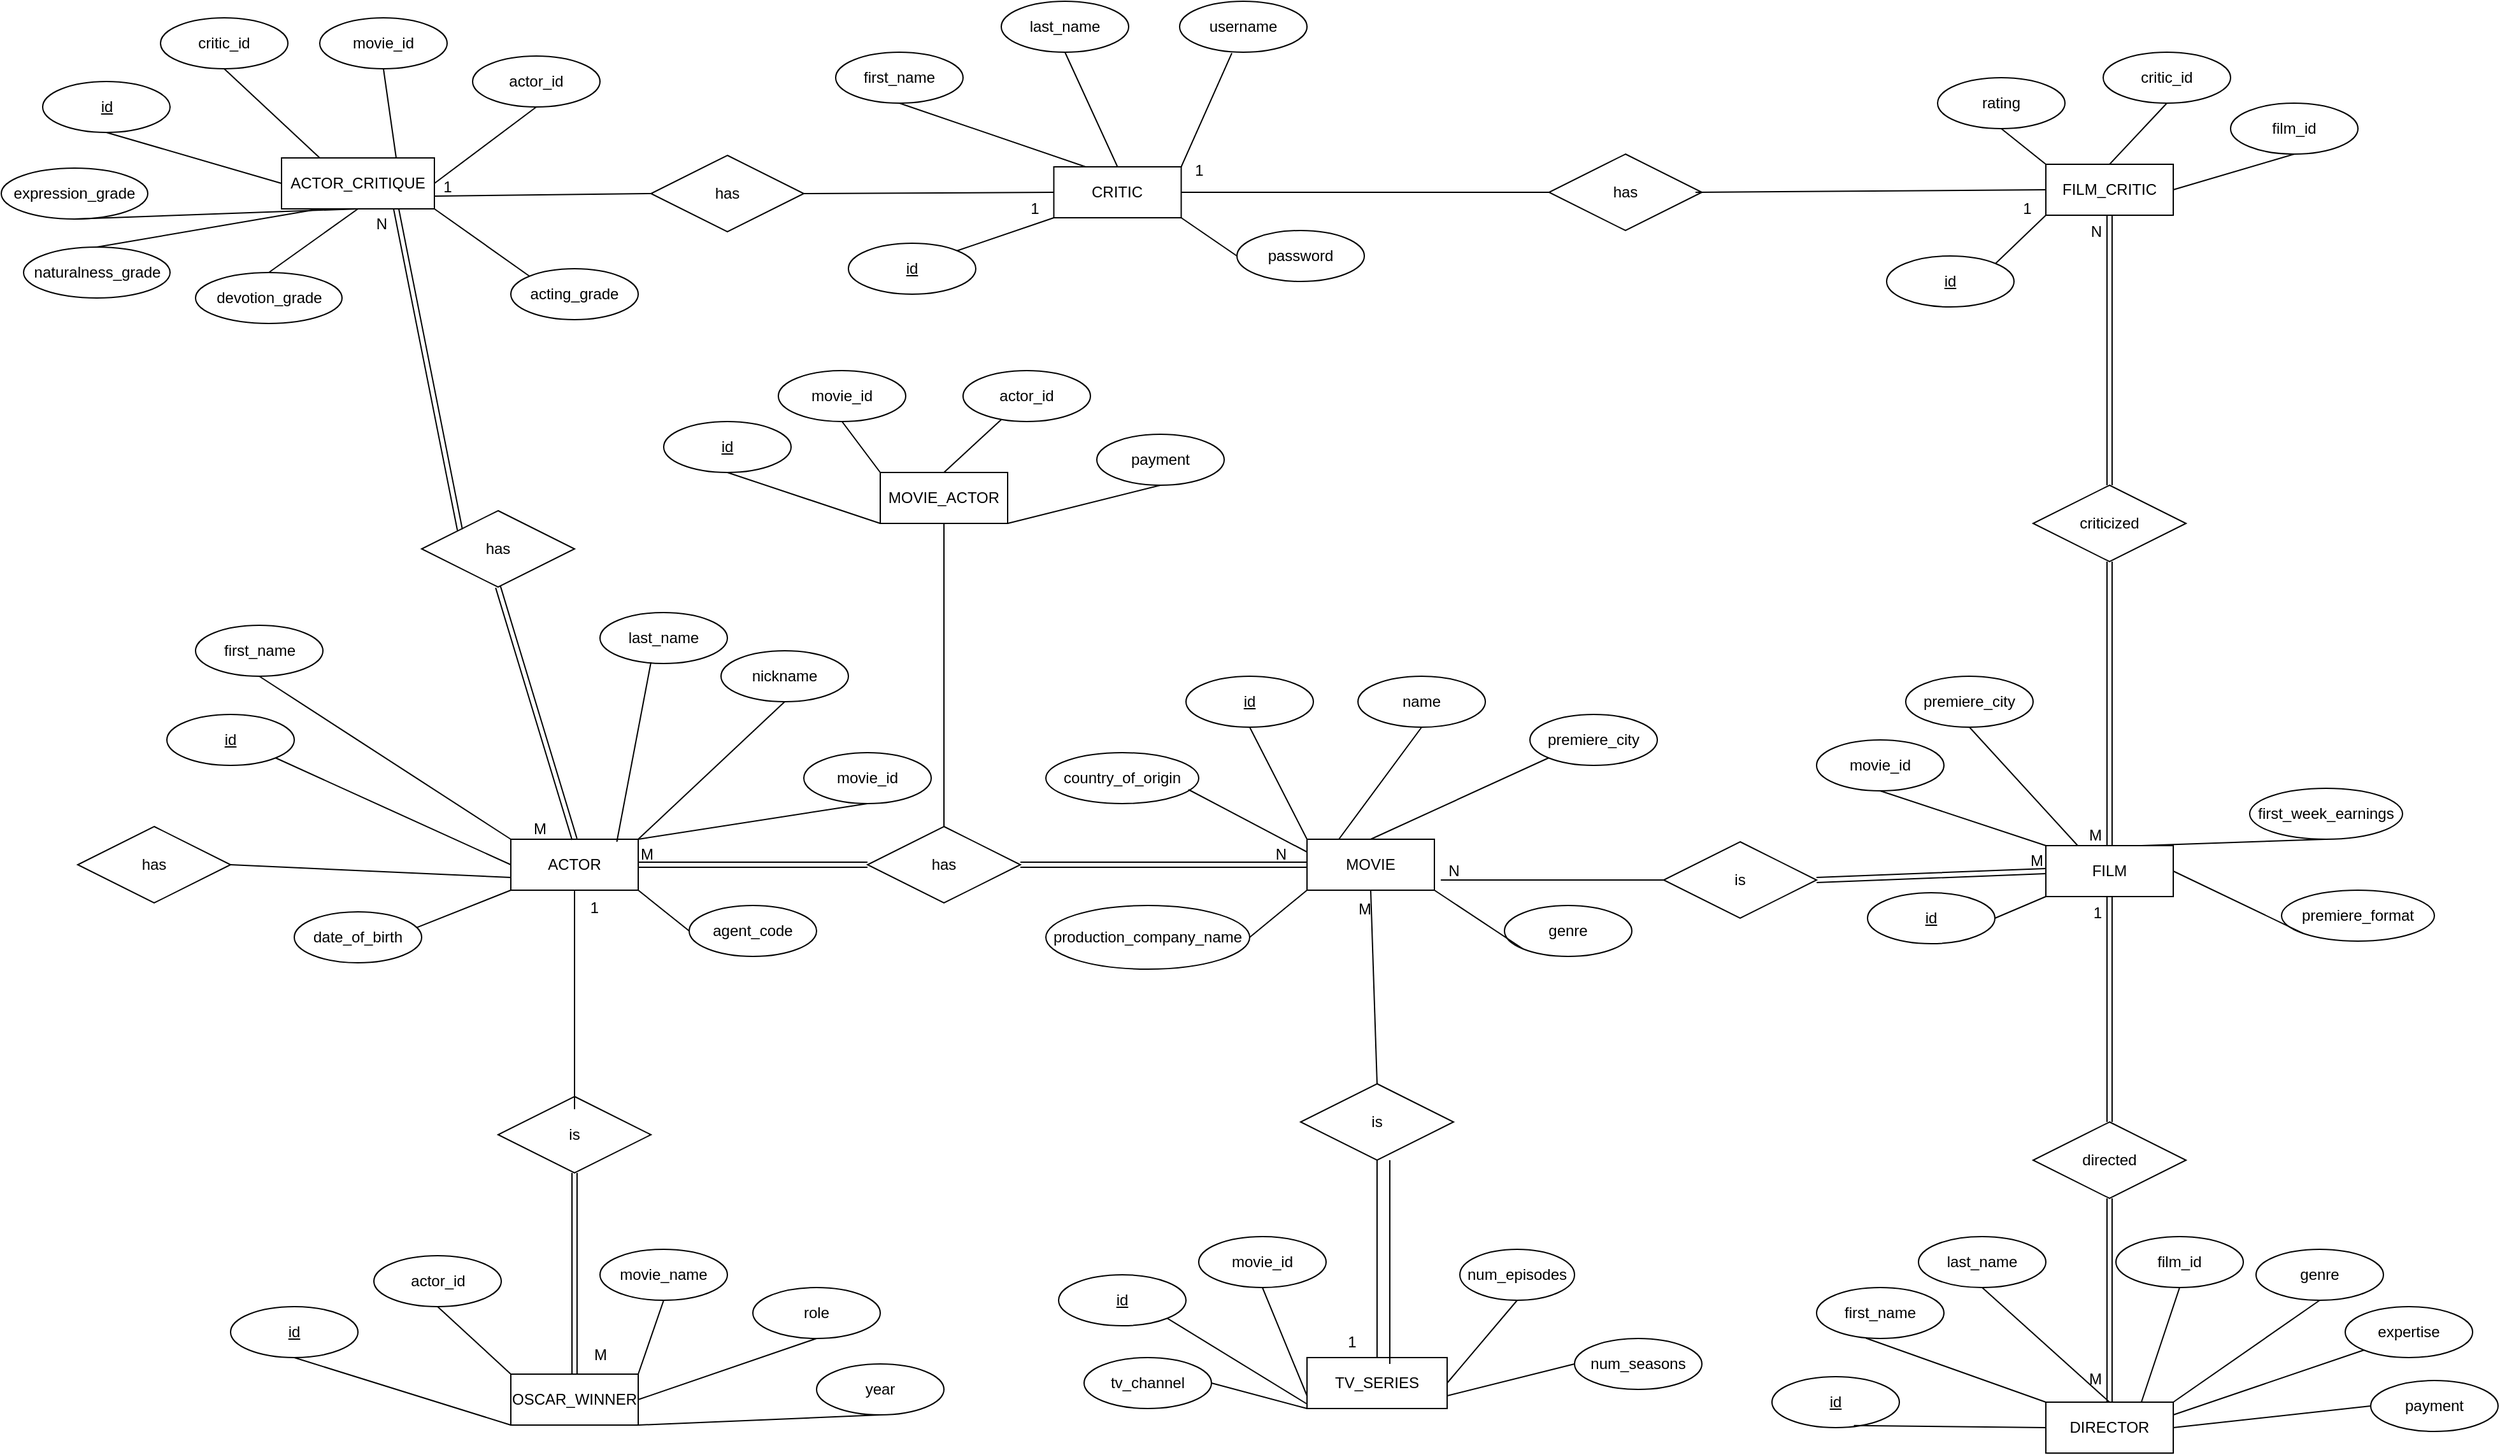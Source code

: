 <mxfile version="22.1.11" type="device">
  <diagram name="Page-1" id="CPMo-dJyylKkM75N1pmN">
    <mxGraphModel dx="4490" dy="2507" grid="1" gridSize="10" guides="1" tooltips="1" connect="1" arrows="1" fold="1" page="1" pageScale="1" pageWidth="850" pageHeight="1100" math="0" shadow="0">
      <root>
        <mxCell id="0" />
        <mxCell id="1" parent="0" />
        <mxCell id="-wmG-a33t5hdWMa0Z5-S-1" value="MOVIE" style="whiteSpace=wrap;html=1;align=center;" parent="1" vertex="1">
          <mxGeometry x="-65" y="218" width="100" height="40" as="geometry" />
        </mxCell>
        <mxCell id="-wmG-a33t5hdWMa0Z5-S-2" value="id" style="ellipse;whiteSpace=wrap;html=1;align=center;fontStyle=4;" parent="1" vertex="1">
          <mxGeometry x="-160" y="90" width="100" height="40" as="geometry" />
        </mxCell>
        <mxCell id="-wmG-a33t5hdWMa0Z5-S-3" value="name" style="ellipse;whiteSpace=wrap;html=1;align=center;" parent="1" vertex="1">
          <mxGeometry x="-25" y="90" width="100" height="40" as="geometry" />
        </mxCell>
        <mxCell id="-wmG-a33t5hdWMa0Z5-S-4" value="premiere_city" style="ellipse;whiteSpace=wrap;html=1;align=center;" parent="1" vertex="1">
          <mxGeometry x="110" y="120" width="100" height="40" as="geometry" />
        </mxCell>
        <mxCell id="-wmG-a33t5hdWMa0Z5-S-5" value="genre" style="ellipse;whiteSpace=wrap;html=1;align=center;" parent="1" vertex="1">
          <mxGeometry x="90" y="270" width="100" height="40" as="geometry" />
        </mxCell>
        <mxCell id="-wmG-a33t5hdWMa0Z5-S-6" value="country_of_origin" style="ellipse;whiteSpace=wrap;html=1;align=center;" parent="1" vertex="1">
          <mxGeometry x="-270" y="150" width="120" height="40" as="geometry" />
        </mxCell>
        <mxCell id="-wmG-a33t5hdWMa0Z5-S-7" value="production_company_name" style="ellipse;whiteSpace=wrap;html=1;align=center;" parent="1" vertex="1">
          <mxGeometry x="-270" y="270" width="160" height="50" as="geometry" />
        </mxCell>
        <mxCell id="-wmG-a33t5hdWMa0Z5-S-8" value="" style="endArrow=none;html=1;rounded=0;exitX=1;exitY=0.5;exitDx=0;exitDy=0;entryX=0;entryY=1;entryDx=0;entryDy=0;" parent="1" source="-wmG-a33t5hdWMa0Z5-S-7" target="-wmG-a33t5hdWMa0Z5-S-1" edge="1">
          <mxGeometry width="50" height="50" relative="1" as="geometry">
            <mxPoint x="-15" y="340" as="sourcePoint" />
            <mxPoint x="35" y="290" as="targetPoint" />
          </mxGeometry>
        </mxCell>
        <mxCell id="-wmG-a33t5hdWMa0Z5-S-9" value="" style="endArrow=none;html=1;rounded=0;exitX=0.933;exitY=0.725;exitDx=0;exitDy=0;entryX=0;entryY=0.25;entryDx=0;entryDy=0;exitPerimeter=0;" parent="1" source="-wmG-a33t5hdWMa0Z5-S-6" target="-wmG-a33t5hdWMa0Z5-S-1" edge="1">
          <mxGeometry width="50" height="50" relative="1" as="geometry">
            <mxPoint x="-135" y="225" as="sourcePoint" />
            <mxPoint x="-50" y="250" as="targetPoint" />
          </mxGeometry>
        </mxCell>
        <mxCell id="-wmG-a33t5hdWMa0Z5-S-10" value="" style="endArrow=none;html=1;rounded=0;exitX=0.5;exitY=1;exitDx=0;exitDy=0;entryX=0;entryY=0;entryDx=0;entryDy=0;" parent="1" source="-wmG-a33t5hdWMa0Z5-S-2" target="-wmG-a33t5hdWMa0Z5-S-1" edge="1">
          <mxGeometry width="50" height="50" relative="1" as="geometry">
            <mxPoint x="-125" y="235" as="sourcePoint" />
            <mxPoint x="-40" y="260" as="targetPoint" />
          </mxGeometry>
        </mxCell>
        <mxCell id="-wmG-a33t5hdWMa0Z5-S-11" value="" style="endArrow=none;html=1;rounded=0;exitX=0.5;exitY=1;exitDx=0;exitDy=0;entryX=0.25;entryY=0;entryDx=0;entryDy=0;" parent="1" source="-wmG-a33t5hdWMa0Z5-S-3" target="-wmG-a33t5hdWMa0Z5-S-1" edge="1">
          <mxGeometry width="50" height="50" relative="1" as="geometry">
            <mxPoint x="-115" y="245" as="sourcePoint" />
            <mxPoint x="-30" y="270" as="targetPoint" />
          </mxGeometry>
        </mxCell>
        <mxCell id="-wmG-a33t5hdWMa0Z5-S-12" value="" style="endArrow=none;html=1;rounded=0;exitX=0;exitY=1;exitDx=0;exitDy=0;entryX=0.5;entryY=0;entryDx=0;entryDy=0;" parent="1" source="-wmG-a33t5hdWMa0Z5-S-4" target="-wmG-a33t5hdWMa0Z5-S-1" edge="1">
          <mxGeometry width="50" height="50" relative="1" as="geometry">
            <mxPoint x="-105" y="255" as="sourcePoint" />
            <mxPoint x="-20" y="280" as="targetPoint" />
          </mxGeometry>
        </mxCell>
        <mxCell id="-wmG-a33t5hdWMa0Z5-S-13" value="" style="endArrow=none;html=1;rounded=0;exitX=0;exitY=1;exitDx=0;exitDy=0;entryX=1;entryY=1;entryDx=0;entryDy=0;" parent="1" source="-wmG-a33t5hdWMa0Z5-S-5" target="-wmG-a33t5hdWMa0Z5-S-1" edge="1">
          <mxGeometry width="50" height="50" relative="1" as="geometry">
            <mxPoint x="-95" y="265" as="sourcePoint" />
            <mxPoint x="-10" y="290" as="targetPoint" />
          </mxGeometry>
        </mxCell>
        <mxCell id="-wmG-a33t5hdWMa0Z5-S-14" value="ACTOR" style="whiteSpace=wrap;html=1;align=center;" parent="1" vertex="1">
          <mxGeometry x="-690" y="218" width="100" height="40" as="geometry" />
        </mxCell>
        <mxCell id="-wmG-a33t5hdWMa0Z5-S-15" value="id" style="ellipse;whiteSpace=wrap;html=1;align=center;fontStyle=4;" parent="1" vertex="1">
          <mxGeometry x="-960" y="120" width="100" height="40" as="geometry" />
        </mxCell>
        <mxCell id="-wmG-a33t5hdWMa0Z5-S-16" value="first_name" style="ellipse;whiteSpace=wrap;html=1;align=center;" parent="1" vertex="1">
          <mxGeometry x="-937.5" y="50" width="100" height="40" as="geometry" />
        </mxCell>
        <mxCell id="-wmG-a33t5hdWMa0Z5-S-17" value="last_name" style="ellipse;whiteSpace=wrap;html=1;align=center;" parent="1" vertex="1">
          <mxGeometry x="-620" y="40" width="100" height="40" as="geometry" />
        </mxCell>
        <mxCell id="-wmG-a33t5hdWMa0Z5-S-18" value="nickname" style="ellipse;whiteSpace=wrap;html=1;align=center;" parent="1" vertex="1">
          <mxGeometry x="-525" y="70" width="100" height="40" as="geometry" />
        </mxCell>
        <mxCell id="-wmG-a33t5hdWMa0Z5-S-19" value="date_of_birth" style="ellipse;whiteSpace=wrap;html=1;align=center;" parent="1" vertex="1">
          <mxGeometry x="-860" y="275" width="100" height="40" as="geometry" />
        </mxCell>
        <mxCell id="-wmG-a33t5hdWMa0Z5-S-20" value="agent_code" style="ellipse;whiteSpace=wrap;html=1;align=center;" parent="1" vertex="1">
          <mxGeometry x="-550" y="270" width="100" height="40" as="geometry" />
        </mxCell>
        <mxCell id="-wmG-a33t5hdWMa0Z5-S-21" value="" style="endArrow=none;html=1;rounded=0;exitX=0.965;exitY=0.305;exitDx=0;exitDy=0;entryX=0;entryY=1;entryDx=0;entryDy=0;exitPerimeter=0;" parent="1" source="-wmG-a33t5hdWMa0Z5-S-19" target="-wmG-a33t5hdWMa0Z5-S-14" edge="1">
          <mxGeometry width="50" height="50" relative="1" as="geometry">
            <mxPoint x="-270" y="125" as="sourcePoint" />
            <mxPoint x="-185" y="150" as="targetPoint" />
          </mxGeometry>
        </mxCell>
        <mxCell id="-wmG-a33t5hdWMa0Z5-S-22" value="" style="endArrow=none;html=1;rounded=0;exitX=1;exitY=1;exitDx=0;exitDy=0;entryX=0;entryY=0.5;entryDx=0;entryDy=0;" parent="1" source="-wmG-a33t5hdWMa0Z5-S-15" target="-wmG-a33t5hdWMa0Z5-S-14" edge="1">
          <mxGeometry width="50" height="50" relative="1" as="geometry">
            <mxPoint x="-260" y="135" as="sourcePoint" />
            <mxPoint x="-175" y="160" as="targetPoint" />
          </mxGeometry>
        </mxCell>
        <mxCell id="-wmG-a33t5hdWMa0Z5-S-23" value="" style="endArrow=none;html=1;rounded=0;exitX=0.5;exitY=1;exitDx=0;exitDy=0;entryX=0;entryY=0;entryDx=0;entryDy=0;" parent="1" source="-wmG-a33t5hdWMa0Z5-S-16" target="-wmG-a33t5hdWMa0Z5-S-14" edge="1">
          <mxGeometry width="50" height="50" relative="1" as="geometry">
            <mxPoint x="-785" y="174" as="sourcePoint" />
            <mxPoint x="-680" y="250" as="targetPoint" />
          </mxGeometry>
        </mxCell>
        <mxCell id="-wmG-a33t5hdWMa0Z5-S-24" value="" style="endArrow=none;html=1;rounded=0;exitX=0.4;exitY=0.975;exitDx=0;exitDy=0;entryX=0.832;entryY=0.05;entryDx=0;entryDy=0;exitPerimeter=0;entryPerimeter=0;" parent="1" source="-wmG-a33t5hdWMa0Z5-S-17" target="-wmG-a33t5hdWMa0Z5-S-14" edge="1">
          <mxGeometry width="50" height="50" relative="1" as="geometry">
            <mxPoint x="-775" y="184" as="sourcePoint" />
            <mxPoint x="-670" y="260" as="targetPoint" />
          </mxGeometry>
        </mxCell>
        <mxCell id="-wmG-a33t5hdWMa0Z5-S-25" value="" style="endArrow=none;html=1;rounded=0;exitX=0.5;exitY=1;exitDx=0;exitDy=0;entryX=1;entryY=0;entryDx=0;entryDy=0;" parent="1" source="-wmG-a33t5hdWMa0Z5-S-18" target="-wmG-a33t5hdWMa0Z5-S-14" edge="1">
          <mxGeometry width="50" height="50" relative="1" as="geometry">
            <mxPoint x="-620" y="139" as="sourcePoint" />
            <mxPoint x="-630" y="230" as="targetPoint" />
          </mxGeometry>
        </mxCell>
        <mxCell id="-wmG-a33t5hdWMa0Z5-S-26" value="" style="endArrow=none;html=1;rounded=0;exitX=0;exitY=0.5;exitDx=0;exitDy=0;entryX=1;entryY=1;entryDx=0;entryDy=0;" parent="1" source="-wmG-a33t5hdWMa0Z5-S-20" target="-wmG-a33t5hdWMa0Z5-S-14" edge="1">
          <mxGeometry width="50" height="50" relative="1" as="geometry">
            <mxPoint x="-510" y="180" as="sourcePoint" />
            <mxPoint x="-580" y="230" as="targetPoint" />
          </mxGeometry>
        </mxCell>
        <mxCell id="-wmG-a33t5hdWMa0Z5-S-27" value="MOVIE_ACTOR" style="whiteSpace=wrap;html=1;align=center;" parent="1" vertex="1">
          <mxGeometry x="-400" y="-70" width="100" height="40" as="geometry" />
        </mxCell>
        <mxCell id="-wmG-a33t5hdWMa0Z5-S-29" value="movie_id" style="ellipse;whiteSpace=wrap;html=1;align=center;" parent="1" vertex="1">
          <mxGeometry x="-480" y="-150" width="100" height="40" as="geometry" />
        </mxCell>
        <mxCell id="-wmG-a33t5hdWMa0Z5-S-30" value="actor_id" style="ellipse;whiteSpace=wrap;html=1;align=center;" parent="1" vertex="1">
          <mxGeometry x="-335" y="-150" width="100" height="40" as="geometry" />
        </mxCell>
        <mxCell id="-wmG-a33t5hdWMa0Z5-S-31" value="payment" style="ellipse;whiteSpace=wrap;html=1;align=center;" parent="1" vertex="1">
          <mxGeometry x="-230" y="-100" width="100" height="40" as="geometry" />
        </mxCell>
        <mxCell id="-wmG-a33t5hdWMa0Z5-S-32" value="" style="endArrow=none;html=1;rounded=0;exitX=0;exitY=0;exitDx=0;exitDy=0;entryX=0.5;entryY=1;entryDx=0;entryDy=0;" parent="1" source="-wmG-a33t5hdWMa0Z5-S-27" target="-wmG-a33t5hdWMa0Z5-S-29" edge="1">
          <mxGeometry width="50" height="50" relative="1" as="geometry">
            <mxPoint x="-445" y="-266" as="sourcePoint" />
            <mxPoint x="-350" y="-250" as="targetPoint" />
          </mxGeometry>
        </mxCell>
        <mxCell id="-wmG-a33t5hdWMa0Z5-S-33" value="" style="endArrow=none;html=1;rounded=0;exitX=0.5;exitY=0;exitDx=0;exitDy=0;" parent="1" source="-wmG-a33t5hdWMa0Z5-S-27" target="-wmG-a33t5hdWMa0Z5-S-30" edge="1">
          <mxGeometry width="50" height="50" relative="1" as="geometry">
            <mxPoint x="-380" y="-60" as="sourcePoint" />
            <mxPoint x="-430" y="-100" as="targetPoint" />
          </mxGeometry>
        </mxCell>
        <mxCell id="-wmG-a33t5hdWMa0Z5-S-34" value="" style="endArrow=none;html=1;rounded=0;exitX=1;exitY=1;exitDx=0;exitDy=0;entryX=0.5;entryY=1;entryDx=0;entryDy=0;" parent="1" source="-wmG-a33t5hdWMa0Z5-S-27" target="-wmG-a33t5hdWMa0Z5-S-31" edge="1">
          <mxGeometry width="50" height="50" relative="1" as="geometry">
            <mxPoint x="-330" y="-60" as="sourcePoint" />
            <mxPoint x="-330" y="-110" as="targetPoint" />
          </mxGeometry>
        </mxCell>
        <mxCell id="-wmG-a33t5hdWMa0Z5-S-35" value="FILM" style="whiteSpace=wrap;html=1;align=center;" parent="1" vertex="1">
          <mxGeometry x="515" y="223" width="100" height="40" as="geometry" />
        </mxCell>
        <mxCell id="-wmG-a33t5hdWMa0Z5-S-36" value="movie_id" style="ellipse;whiteSpace=wrap;html=1;align=center;" parent="1" vertex="1">
          <mxGeometry x="335" y="140" width="100" height="40" as="geometry" />
        </mxCell>
        <mxCell id="-wmG-a33t5hdWMa0Z5-S-37" value="premiere_city" style="ellipse;whiteSpace=wrap;html=1;align=center;" parent="1" vertex="1">
          <mxGeometry x="405" y="90" width="100" height="40" as="geometry" />
        </mxCell>
        <mxCell id="-wmG-a33t5hdWMa0Z5-S-38" value="first_week_earnings" style="ellipse;whiteSpace=wrap;html=1;align=center;" parent="1" vertex="1">
          <mxGeometry x="675" y="178" width="120" height="40" as="geometry" />
        </mxCell>
        <mxCell id="-wmG-a33t5hdWMa0Z5-S-39" value="premiere_format" style="ellipse;whiteSpace=wrap;html=1;align=center;" parent="1" vertex="1">
          <mxGeometry x="700" y="258" width="120" height="40" as="geometry" />
        </mxCell>
        <mxCell id="-wmG-a33t5hdWMa0Z5-S-40" value="" style="endArrow=none;html=1;rounded=0;exitX=0.5;exitY=1;exitDx=0;exitDy=0;entryX=0;entryY=0;entryDx=0;entryDy=0;" parent="1" source="-wmG-a33t5hdWMa0Z5-S-36" target="-wmG-a33t5hdWMa0Z5-S-35" edge="1">
          <mxGeometry width="50" height="50" relative="1" as="geometry">
            <mxPoint x="705" y="80" as="sourcePoint" />
            <mxPoint x="765" y="30" as="targetPoint" />
          </mxGeometry>
        </mxCell>
        <mxCell id="-wmG-a33t5hdWMa0Z5-S-41" value="" style="endArrow=none;html=1;rounded=0;entryX=0.25;entryY=0;entryDx=0;entryDy=0;exitX=0.5;exitY=1;exitDx=0;exitDy=0;" parent="1" source="-wmG-a33t5hdWMa0Z5-S-37" target="-wmG-a33t5hdWMa0Z5-S-35" edge="1">
          <mxGeometry width="50" height="50" relative="1" as="geometry">
            <mxPoint x="535" y="170" as="sourcePoint" />
            <mxPoint x="525" y="240" as="targetPoint" />
          </mxGeometry>
        </mxCell>
        <mxCell id="-wmG-a33t5hdWMa0Z5-S-42" value="" style="endArrow=none;html=1;rounded=0;entryX=0.75;entryY=0;entryDx=0;entryDy=0;exitX=0.5;exitY=1;exitDx=0;exitDy=0;" parent="1" source="-wmG-a33t5hdWMa0Z5-S-38" target="-wmG-a33t5hdWMa0Z5-S-35" edge="1">
          <mxGeometry width="50" height="50" relative="1" as="geometry">
            <mxPoint x="540" y="180" as="sourcePoint" />
            <mxPoint x="550" y="240" as="targetPoint" />
          </mxGeometry>
        </mxCell>
        <mxCell id="-wmG-a33t5hdWMa0Z5-S-43" value="" style="endArrow=none;html=1;rounded=0;entryX=1;entryY=0.5;entryDx=0;entryDy=0;exitX=0;exitY=1;exitDx=0;exitDy=0;" parent="1" source="-wmG-a33t5hdWMa0Z5-S-39" target="-wmG-a33t5hdWMa0Z5-S-35" edge="1">
          <mxGeometry width="50" height="50" relative="1" as="geometry">
            <mxPoint x="655" y="190" as="sourcePoint" />
            <mxPoint x="600" y="240" as="targetPoint" />
          </mxGeometry>
        </mxCell>
        <mxCell id="-wmG-a33t5hdWMa0Z5-S-44" value="TV_SERIES" style="whiteSpace=wrap;html=1;align=center;" parent="1" vertex="1">
          <mxGeometry x="-65" y="625" width="110" height="40" as="geometry" />
        </mxCell>
        <mxCell id="-wmG-a33t5hdWMa0Z5-S-46" value="movie_id" style="ellipse;whiteSpace=wrap;html=1;align=center;" parent="1" vertex="1">
          <mxGeometry x="-150" y="530" width="100" height="40" as="geometry" />
        </mxCell>
        <mxCell id="-wmG-a33t5hdWMa0Z5-S-47" value="tv_channel" style="ellipse;whiteSpace=wrap;html=1;align=center;" parent="1" vertex="1">
          <mxGeometry x="-240" y="625" width="100" height="40" as="geometry" />
        </mxCell>
        <mxCell id="-wmG-a33t5hdWMa0Z5-S-48" value="num_episodes" style="ellipse;whiteSpace=wrap;html=1;align=center;" parent="1" vertex="1">
          <mxGeometry x="55" y="540" width="90" height="40" as="geometry" />
        </mxCell>
        <mxCell id="-wmG-a33t5hdWMa0Z5-S-49" value="num_seasons" style="ellipse;whiteSpace=wrap;html=1;align=center;" parent="1" vertex="1">
          <mxGeometry x="145" y="610" width="100" height="40" as="geometry" />
        </mxCell>
        <mxCell id="-wmG-a33t5hdWMa0Z5-S-50" value="" style="endArrow=none;html=1;rounded=0;entryX=0.5;entryY=1;entryDx=0;entryDy=0;exitX=0;exitY=0.75;exitDx=0;exitDy=0;" parent="1" source="-wmG-a33t5hdWMa0Z5-S-44" target="-wmG-a33t5hdWMa0Z5-S-46" edge="1">
          <mxGeometry width="50" height="50" relative="1" as="geometry">
            <mxPoint x="80" y="455" as="sourcePoint" />
            <mxPoint x="-30" y="485" as="targetPoint" />
          </mxGeometry>
        </mxCell>
        <mxCell id="-wmG-a33t5hdWMa0Z5-S-51" value="" style="endArrow=none;html=1;rounded=0;entryX=1;entryY=0.5;entryDx=0;entryDy=0;exitX=0;exitY=1;exitDx=0;exitDy=0;" parent="1" source="-wmG-a33t5hdWMa0Z5-S-44" target="-wmG-a33t5hdWMa0Z5-S-47" edge="1">
          <mxGeometry width="50" height="50" relative="1" as="geometry">
            <mxPoint x="-70" y="665" as="sourcePoint" />
            <mxPoint x="-165" y="615" as="targetPoint" />
          </mxGeometry>
        </mxCell>
        <mxCell id="-wmG-a33t5hdWMa0Z5-S-52" value="" style="endArrow=none;html=1;rounded=0;entryX=0.5;entryY=1;entryDx=0;entryDy=0;exitX=1;exitY=0.5;exitDx=0;exitDy=0;" parent="1" source="-wmG-a33t5hdWMa0Z5-S-44" target="-wmG-a33t5hdWMa0Z5-S-48" edge="1">
          <mxGeometry width="50" height="50" relative="1" as="geometry">
            <mxPoint x="-45" y="635" as="sourcePoint" />
            <mxPoint x="-95" y="575" as="targetPoint" />
          </mxGeometry>
        </mxCell>
        <mxCell id="-wmG-a33t5hdWMa0Z5-S-53" value="" style="endArrow=none;html=1;rounded=0;entryX=0;entryY=0.5;entryDx=0;entryDy=0;exitX=1;exitY=0.75;exitDx=0;exitDy=0;" parent="1" source="-wmG-a33t5hdWMa0Z5-S-44" target="-wmG-a33t5hdWMa0Z5-S-49" edge="1">
          <mxGeometry width="50" height="50" relative="1" as="geometry">
            <mxPoint x="5" y="635" as="sourcePoint" />
            <mxPoint x="5" y="575" as="targetPoint" />
          </mxGeometry>
        </mxCell>
        <mxCell id="-wmG-a33t5hdWMa0Z5-S-55" value="OSCAR_WINNER" style="whiteSpace=wrap;html=1;align=center;" parent="1" vertex="1">
          <mxGeometry x="-690" y="638" width="100" height="40" as="geometry" />
        </mxCell>
        <mxCell id="-wmG-a33t5hdWMa0Z5-S-56" value="movie_name" style="ellipse;whiteSpace=wrap;html=1;align=center;" parent="1" vertex="1">
          <mxGeometry x="-620" y="540" width="100" height="40" as="geometry" />
        </mxCell>
        <mxCell id="-wmG-a33t5hdWMa0Z5-S-57" value="actor_id" style="ellipse;whiteSpace=wrap;html=1;align=center;" parent="1" vertex="1">
          <mxGeometry x="-797.5" y="545" width="100" height="40" as="geometry" />
        </mxCell>
        <mxCell id="-wmG-a33t5hdWMa0Z5-S-58" value="role" style="ellipse;whiteSpace=wrap;html=1;align=center;" parent="1" vertex="1">
          <mxGeometry x="-500" y="570" width="100" height="40" as="geometry" />
        </mxCell>
        <mxCell id="-wmG-a33t5hdWMa0Z5-S-59" value="year" style="ellipse;whiteSpace=wrap;html=1;align=center;" parent="1" vertex="1">
          <mxGeometry x="-450" y="630" width="100" height="40" as="geometry" />
        </mxCell>
        <mxCell id="-wmG-a33t5hdWMa0Z5-S-60" value="" style="endArrow=none;html=1;rounded=0;entryX=0;entryY=0;entryDx=0;entryDy=0;exitX=0.5;exitY=1;exitDx=0;exitDy=0;" parent="1" source="-wmG-a33t5hdWMa0Z5-S-57" target="-wmG-a33t5hdWMa0Z5-S-55" edge="1">
          <mxGeometry width="50" height="50" relative="1" as="geometry">
            <mxPoint x="-742.5" y="465" as="sourcePoint" />
            <mxPoint x="-852.5" y="495" as="targetPoint" />
          </mxGeometry>
        </mxCell>
        <mxCell id="-wmG-a33t5hdWMa0Z5-S-61" value="" style="endArrow=none;html=1;rounded=0;entryX=1;entryY=0;entryDx=0;entryDy=0;exitX=0.5;exitY=1;exitDx=0;exitDy=0;" parent="1" source="-wmG-a33t5hdWMa0Z5-S-56" target="-wmG-a33t5hdWMa0Z5-S-55" edge="1">
          <mxGeometry width="50" height="50" relative="1" as="geometry">
            <mxPoint x="-727.5" y="605" as="sourcePoint" />
            <mxPoint x="-682.5" y="655" as="targetPoint" />
          </mxGeometry>
        </mxCell>
        <mxCell id="-wmG-a33t5hdWMa0Z5-S-62" value="" style="endArrow=none;html=1;rounded=0;entryX=1;entryY=0.5;entryDx=0;entryDy=0;exitX=0.5;exitY=1;exitDx=0;exitDy=0;" parent="1" source="-wmG-a33t5hdWMa0Z5-S-58" target="-wmG-a33t5hdWMa0Z5-S-55" edge="1">
          <mxGeometry width="50" height="50" relative="1" as="geometry">
            <mxPoint x="-627.5" y="585" as="sourcePoint" />
            <mxPoint x="-632.5" y="655" as="targetPoint" />
          </mxGeometry>
        </mxCell>
        <mxCell id="-wmG-a33t5hdWMa0Z5-S-63" value="" style="endArrow=none;html=1;rounded=0;entryX=1;entryY=1;entryDx=0;entryDy=0;exitX=0.5;exitY=1;exitDx=0;exitDy=0;" parent="1" source="-wmG-a33t5hdWMa0Z5-S-59" target="-wmG-a33t5hdWMa0Z5-S-55" edge="1">
          <mxGeometry width="50" height="50" relative="1" as="geometry">
            <mxPoint x="-517.5" y="595" as="sourcePoint" />
            <mxPoint x="-582.5" y="655" as="targetPoint" />
          </mxGeometry>
        </mxCell>
        <mxCell id="-wmG-a33t5hdWMa0Z5-S-64" value="DIRECTOR" style="whiteSpace=wrap;html=1;align=center;" parent="1" vertex="1">
          <mxGeometry x="515" y="660" width="100" height="40" as="geometry" />
        </mxCell>
        <mxCell id="-wmG-a33t5hdWMa0Z5-S-65" value="id" style="ellipse;whiteSpace=wrap;html=1;align=center;fontStyle=4;" parent="1" vertex="1">
          <mxGeometry x="375" y="260" width="100" height="40" as="geometry" />
        </mxCell>
        <mxCell id="-wmG-a33t5hdWMa0Z5-S-66" value="id" style="ellipse;whiteSpace=wrap;html=1;align=center;fontStyle=4;" parent="1" vertex="1">
          <mxGeometry x="-260" y="560" width="100" height="40" as="geometry" />
        </mxCell>
        <mxCell id="-wmG-a33t5hdWMa0Z5-S-67" value="id" style="ellipse;whiteSpace=wrap;html=1;align=center;fontStyle=4;" parent="1" vertex="1">
          <mxGeometry x="-910" y="585" width="100" height="40" as="geometry" />
        </mxCell>
        <mxCell id="-wmG-a33t5hdWMa0Z5-S-69" value="id" style="ellipse;whiteSpace=wrap;html=1;align=center;fontStyle=4;" parent="1" vertex="1">
          <mxGeometry x="300" y="640" width="100" height="40" as="geometry" />
        </mxCell>
        <mxCell id="-wmG-a33t5hdWMa0Z5-S-73" value="" style="endArrow=none;html=1;rounded=0;entryX=1;entryY=1;entryDx=0;entryDy=0;exitX=-0.005;exitY=0.903;exitDx=0;exitDy=0;exitPerimeter=0;" parent="1" source="-wmG-a33t5hdWMa0Z5-S-44" target="-wmG-a33t5hdWMa0Z5-S-66" edge="1">
          <mxGeometry width="50" height="50" relative="1" as="geometry">
            <mxPoint x="-55" y="665" as="sourcePoint" />
            <mxPoint x="-165" y="615" as="targetPoint" />
          </mxGeometry>
        </mxCell>
        <mxCell id="-wmG-a33t5hdWMa0Z5-S-74" value="" style="endArrow=none;html=1;rounded=0;entryX=0.643;entryY=0.958;entryDx=0;entryDy=0;exitX=0;exitY=0.5;exitDx=0;exitDy=0;entryPerimeter=0;" parent="1" source="-wmG-a33t5hdWMa0Z5-S-64" target="-wmG-a33t5hdWMa0Z5-S-69" edge="1">
          <mxGeometry width="50" height="50" relative="1" as="geometry">
            <mxPoint x="540" y="470" as="sourcePoint" />
            <mxPoint x="430" y="420" as="targetPoint" />
          </mxGeometry>
        </mxCell>
        <mxCell id="-wmG-a33t5hdWMa0Z5-S-75" value="" style="endArrow=none;html=1;rounded=0;exitX=1;exitY=0.5;exitDx=0;exitDy=0;entryX=0;entryY=1;entryDx=0;entryDy=0;" parent="1" source="-wmG-a33t5hdWMa0Z5-S-65" target="-wmG-a33t5hdWMa0Z5-S-35" edge="1">
          <mxGeometry width="50" height="50" relative="1" as="geometry">
            <mxPoint x="455" y="210" as="sourcePoint" />
            <mxPoint x="525" y="240" as="targetPoint" />
          </mxGeometry>
        </mxCell>
        <mxCell id="-wmG-a33t5hdWMa0Z5-S-76" value="" style="endArrow=none;html=1;rounded=0;entryX=0;entryY=1;entryDx=0;entryDy=0;exitX=0.5;exitY=1;exitDx=0;exitDy=0;" parent="1" source="-wmG-a33t5hdWMa0Z5-S-67" target="-wmG-a33t5hdWMa0Z5-S-55" edge="1">
          <mxGeometry width="50" height="50" relative="1" as="geometry">
            <mxPoint x="-742.5" y="615" as="sourcePoint" />
            <mxPoint x="-682.5" y="655" as="targetPoint" />
          </mxGeometry>
        </mxCell>
        <mxCell id="-wmG-a33t5hdWMa0Z5-S-77" value="id" style="ellipse;whiteSpace=wrap;html=1;align=center;fontStyle=4;" parent="1" vertex="1">
          <mxGeometry x="-570" y="-110" width="100" height="40" as="geometry" />
        </mxCell>
        <mxCell id="-wmG-a33t5hdWMa0Z5-S-78" value="" style="endArrow=none;html=1;rounded=0;exitX=0;exitY=1;exitDx=0;exitDy=0;entryX=0.5;entryY=1;entryDx=0;entryDy=0;" parent="1" source="-wmG-a33t5hdWMa0Z5-S-27" target="-wmG-a33t5hdWMa0Z5-S-77" edge="1">
          <mxGeometry width="50" height="50" relative="1" as="geometry">
            <mxPoint x="-380" y="-60" as="sourcePoint" />
            <mxPoint x="-430" y="-100" as="targetPoint" />
          </mxGeometry>
        </mxCell>
        <mxCell id="-wmG-a33t5hdWMa0Z5-S-79" value="first_name" style="ellipse;whiteSpace=wrap;html=1;align=center;" parent="1" vertex="1">
          <mxGeometry x="335" y="570" width="100" height="40" as="geometry" />
        </mxCell>
        <mxCell id="-wmG-a33t5hdWMa0Z5-S-80" value="last_name" style="ellipse;whiteSpace=wrap;html=1;align=center;" parent="1" vertex="1">
          <mxGeometry x="415" y="530" width="100" height="40" as="geometry" />
        </mxCell>
        <mxCell id="-wmG-a33t5hdWMa0Z5-S-81" value="genre" style="ellipse;whiteSpace=wrap;html=1;align=center;" parent="1" vertex="1">
          <mxGeometry x="680" y="540" width="100" height="40" as="geometry" />
        </mxCell>
        <mxCell id="-wmG-a33t5hdWMa0Z5-S-82" value="expertise" style="ellipse;whiteSpace=wrap;html=1;align=center;" parent="1" vertex="1">
          <mxGeometry x="750" y="585" width="100" height="40" as="geometry" />
        </mxCell>
        <mxCell id="-wmG-a33t5hdWMa0Z5-S-83" value="" style="endArrow=none;html=1;rounded=0;entryX=0.388;entryY=0.994;entryDx=0;entryDy=0;exitX=0;exitY=0;exitDx=0;exitDy=0;entryPerimeter=0;" parent="1" source="-wmG-a33t5hdWMa0Z5-S-64" target="-wmG-a33t5hdWMa0Z5-S-79" edge="1">
          <mxGeometry width="50" height="50" relative="1" as="geometry">
            <mxPoint x="510" y="690" as="sourcePoint" />
            <mxPoint x="439" y="668" as="targetPoint" />
          </mxGeometry>
        </mxCell>
        <mxCell id="-wmG-a33t5hdWMa0Z5-S-84" value="" style="endArrow=none;html=1;rounded=0;entryX=0.5;entryY=1;entryDx=0;entryDy=0;exitX=0.5;exitY=0;exitDx=0;exitDy=0;" parent="1" source="-wmG-a33t5hdWMa0Z5-S-64" target="-wmG-a33t5hdWMa0Z5-S-80" edge="1">
          <mxGeometry width="50" height="50" relative="1" as="geometry">
            <mxPoint x="510" y="670" as="sourcePoint" />
            <mxPoint x="469" y="610" as="targetPoint" />
          </mxGeometry>
        </mxCell>
        <mxCell id="-wmG-a33t5hdWMa0Z5-S-86" value="" style="endArrow=none;html=1;rounded=0;entryX=0.5;entryY=1;entryDx=0;entryDy=0;exitX=1;exitY=0;exitDx=0;exitDy=0;" parent="1" source="-wmG-a33t5hdWMa0Z5-S-64" target="-wmG-a33t5hdWMa0Z5-S-81" edge="1">
          <mxGeometry width="50" height="50" relative="1" as="geometry">
            <mxPoint x="560" y="670" as="sourcePoint" />
            <mxPoint x="590" y="600" as="targetPoint" />
          </mxGeometry>
        </mxCell>
        <mxCell id="-wmG-a33t5hdWMa0Z5-S-87" value="" style="endArrow=none;html=1;rounded=0;entryX=0;entryY=1;entryDx=0;entryDy=0;exitX=1;exitY=0.25;exitDx=0;exitDy=0;" parent="1" source="-wmG-a33t5hdWMa0Z5-S-64" target="-wmG-a33t5hdWMa0Z5-S-82" edge="1">
          <mxGeometry width="50" height="50" relative="1" as="geometry">
            <mxPoint x="610" y="670" as="sourcePoint" />
            <mxPoint x="695" y="620" as="targetPoint" />
            <Array as="points" />
          </mxGeometry>
        </mxCell>
        <mxCell id="-wmG-a33t5hdWMa0Z5-S-97" value="CRITIC" style="whiteSpace=wrap;html=1;align=center;" parent="1" vertex="1">
          <mxGeometry x="-263.75" y="-310" width="100" height="40" as="geometry" />
        </mxCell>
        <mxCell id="-wmG-a33t5hdWMa0Z5-S-98" value="id" style="ellipse;whiteSpace=wrap;html=1;align=center;fontStyle=4;" parent="1" vertex="1">
          <mxGeometry x="-425" y="-250" width="100" height="40" as="geometry" />
        </mxCell>
        <mxCell id="-wmG-a33t5hdWMa0Z5-S-99" value="first_name" style="ellipse;whiteSpace=wrap;html=1;align=center;" parent="1" vertex="1">
          <mxGeometry x="-435" y="-400" width="100" height="40" as="geometry" />
        </mxCell>
        <mxCell id="-wmG-a33t5hdWMa0Z5-S-100" value="last_name" style="ellipse;whiteSpace=wrap;html=1;align=center;" parent="1" vertex="1">
          <mxGeometry x="-305" y="-440" width="100" height="40" as="geometry" />
        </mxCell>
        <mxCell id="-wmG-a33t5hdWMa0Z5-S-101" value="username" style="ellipse;whiteSpace=wrap;html=1;align=center;" parent="1" vertex="1">
          <mxGeometry x="-165" y="-440" width="100" height="40" as="geometry" />
        </mxCell>
        <mxCell id="-wmG-a33t5hdWMa0Z5-S-102" value="password" style="ellipse;whiteSpace=wrap;html=1;align=center;" parent="1" vertex="1">
          <mxGeometry x="-120" y="-260" width="100" height="40" as="geometry" />
        </mxCell>
        <mxCell id="-wmG-a33t5hdWMa0Z5-S-104" value="" style="endArrow=none;html=1;rounded=0;entryX=0.5;entryY=1;entryDx=0;entryDy=0;exitX=0;exitY=1;exitDx=0;exitDy=0;" parent="1" source="-wmG-a33t5hdWMa0Z5-S-109" target="-wmG-a33t5hdWMa0Z5-S-117" edge="1">
          <mxGeometry width="50" height="50" relative="1" as="geometry">
            <mxPoint x="505" y="-260" as="sourcePoint" />
            <mxPoint x="396.25" y="-310" as="targetPoint" />
          </mxGeometry>
        </mxCell>
        <mxCell id="-wmG-a33t5hdWMa0Z5-S-105" value="" style="endArrow=none;html=1;rounded=0;entryX=0.25;entryY=0;entryDx=0;entryDy=0;exitX=0.5;exitY=1;exitDx=0;exitDy=0;" parent="1" source="-wmG-a33t5hdWMa0Z5-S-99" target="-wmG-a33t5hdWMa0Z5-S-97" edge="1">
          <mxGeometry width="50" height="50" relative="1" as="geometry">
            <mxPoint x="-252.5" y="-490" as="sourcePoint" />
            <mxPoint x="-322.5" y="-530" as="targetPoint" />
          </mxGeometry>
        </mxCell>
        <mxCell id="-wmG-a33t5hdWMa0Z5-S-106" value="" style="endArrow=none;html=1;rounded=0;entryX=0.5;entryY=0;entryDx=0;entryDy=0;exitX=0.5;exitY=1;exitDx=0;exitDy=0;" parent="1" source="-wmG-a33t5hdWMa0Z5-S-100" target="-wmG-a33t5hdWMa0Z5-S-97" edge="1">
          <mxGeometry width="50" height="50" relative="1" as="geometry">
            <mxPoint x="-252.5" y="-490" as="sourcePoint" />
            <mxPoint x="-322.5" y="-530" as="targetPoint" />
          </mxGeometry>
        </mxCell>
        <mxCell id="-wmG-a33t5hdWMa0Z5-S-107" value="" style="endArrow=none;html=1;rounded=0;entryX=1;entryY=0;entryDx=0;entryDy=0;exitX=0.41;exitY=1.017;exitDx=0;exitDy=0;exitPerimeter=0;" parent="1" source="-wmG-a33t5hdWMa0Z5-S-101" target="-wmG-a33t5hdWMa0Z5-S-97" edge="1">
          <mxGeometry width="50" height="50" relative="1" as="geometry">
            <mxPoint x="-192.5" y="-390" as="sourcePoint" />
            <mxPoint x="-203.5" y="-300" as="targetPoint" />
          </mxGeometry>
        </mxCell>
        <mxCell id="-wmG-a33t5hdWMa0Z5-S-108" value="" style="endArrow=none;html=1;rounded=0;entryX=1;entryY=1;entryDx=0;entryDy=0;exitX=0;exitY=0.5;exitDx=0;exitDy=0;" parent="1" source="-wmG-a33t5hdWMa0Z5-S-102" target="-wmG-a33t5hdWMa0Z5-S-97" edge="1">
          <mxGeometry width="50" height="50" relative="1" as="geometry">
            <mxPoint x="-101.5" y="-359" as="sourcePoint" />
            <mxPoint x="-153.5" y="-300" as="targetPoint" />
          </mxGeometry>
        </mxCell>
        <mxCell id="-wmG-a33t5hdWMa0Z5-S-109" value="FILM_CRITIC" style="whiteSpace=wrap;html=1;align=center;" parent="1" vertex="1">
          <mxGeometry x="515" y="-312" width="100" height="40" as="geometry" />
        </mxCell>
        <mxCell id="-wmG-a33t5hdWMa0Z5-S-110" value="" style="endArrow=none;html=1;rounded=0;entryX=1;entryY=0.5;entryDx=0;entryDy=0;exitX=0.5;exitY=1;exitDx=0;exitDy=0;" parent="1" source="-wmG-a33t5hdWMa0Z5-S-111" target="-wmG-a33t5hdWMa0Z5-S-109" edge="1">
          <mxGeometry width="50" height="50" relative="1" as="geometry">
            <mxPoint x="695" y="-380" as="sourcePoint" />
            <mxPoint x="634" y="-420" as="targetPoint" />
          </mxGeometry>
        </mxCell>
        <mxCell id="-wmG-a33t5hdWMa0Z5-S-111" value="film_id" style="ellipse;whiteSpace=wrap;html=1;align=center;" parent="1" vertex="1">
          <mxGeometry x="660" y="-360" width="100" height="40" as="geometry" />
        </mxCell>
        <mxCell id="-wmG-a33t5hdWMa0Z5-S-112" value="critic_id" style="ellipse;whiteSpace=wrap;html=1;align=center;" parent="1" vertex="1">
          <mxGeometry x="560" y="-400" width="100" height="40" as="geometry" />
        </mxCell>
        <mxCell id="-wmG-a33t5hdWMa0Z5-S-113" value="" style="endArrow=none;html=1;rounded=0;entryX=0.5;entryY=0;entryDx=0;entryDy=0;exitX=0.5;exitY=1;exitDx=0;exitDy=0;" parent="1" source="-wmG-a33t5hdWMa0Z5-S-112" target="-wmG-a33t5hdWMa0Z5-S-109" edge="1">
          <mxGeometry width="50" height="50" relative="1" as="geometry">
            <mxPoint x="695" y="-330" as="sourcePoint" />
            <mxPoint x="645" y="-290" as="targetPoint" />
          </mxGeometry>
        </mxCell>
        <mxCell id="-wmG-a33t5hdWMa0Z5-S-114" value="rating" style="ellipse;whiteSpace=wrap;html=1;align=center;" parent="1" vertex="1">
          <mxGeometry x="430" y="-380" width="100" height="40" as="geometry" />
        </mxCell>
        <mxCell id="-wmG-a33t5hdWMa0Z5-S-115" value="" style="endArrow=none;html=1;rounded=0;exitX=0.5;exitY=1;exitDx=0;exitDy=0;entryX=0;entryY=0;entryDx=0;entryDy=0;" parent="1" source="-wmG-a33t5hdWMa0Z5-S-114" target="-wmG-a33t5hdWMa0Z5-S-109" edge="1">
          <mxGeometry width="50" height="50" relative="1" as="geometry">
            <mxPoint x="595" y="-340" as="sourcePoint" />
            <mxPoint x="525" y="-300" as="targetPoint" />
          </mxGeometry>
        </mxCell>
        <mxCell id="-wmG-a33t5hdWMa0Z5-S-117" value="id" style="ellipse;whiteSpace=wrap;html=1;align=center;fontStyle=4;" parent="1" vertex="1">
          <mxGeometry x="390" y="-240" width="100" height="40" as="geometry" />
        </mxCell>
        <mxCell id="-wmG-a33t5hdWMa0Z5-S-118" value="" style="endArrow=none;html=1;rounded=0;entryX=0;entryY=1;entryDx=0;entryDy=0;exitX=1;exitY=0;exitDx=0;exitDy=0;" parent="1" source="-wmG-a33t5hdWMa0Z5-S-98" target="-wmG-a33t5hdWMa0Z5-S-97" edge="1">
          <mxGeometry width="50" height="50" relative="1" as="geometry">
            <mxPoint x="-303.5" y="-380" as="sourcePoint" />
            <mxPoint x="-228.5" y="-300" as="targetPoint" />
          </mxGeometry>
        </mxCell>
        <mxCell id="-wmG-a33t5hdWMa0Z5-S-120" value="ACTOR_CRITIQUE" style="whiteSpace=wrap;html=1;align=center;" parent="1" vertex="1">
          <mxGeometry x="-870" y="-317" width="120" height="40" as="geometry" />
        </mxCell>
        <mxCell id="-wmG-a33t5hdWMa0Z5-S-121" value="critic_id" style="ellipse;whiteSpace=wrap;html=1;align=center;" parent="1" vertex="1">
          <mxGeometry x="-965" y="-427" width="100" height="40" as="geometry" />
        </mxCell>
        <mxCell id="-wmG-a33t5hdWMa0Z5-S-122" value="movie_id" style="ellipse;whiteSpace=wrap;html=1;align=center;" parent="1" vertex="1">
          <mxGeometry x="-840" y="-427" width="100" height="40" as="geometry" />
        </mxCell>
        <mxCell id="-wmG-a33t5hdWMa0Z5-S-123" value="actor_id" style="ellipse;whiteSpace=wrap;html=1;align=center;" parent="1" vertex="1">
          <mxGeometry x="-720" y="-397" width="100" height="40" as="geometry" />
        </mxCell>
        <mxCell id="-wmG-a33t5hdWMa0Z5-S-124" value="id" style="ellipse;whiteSpace=wrap;html=1;align=center;fontStyle=4;" parent="1" vertex="1">
          <mxGeometry x="-1057.5" y="-377" width="100" height="40" as="geometry" />
        </mxCell>
        <mxCell id="-wmG-a33t5hdWMa0Z5-S-125" value="acting_grade" style="ellipse;whiteSpace=wrap;html=1;align=center;" parent="1" vertex="1">
          <mxGeometry x="-690" y="-230" width="100" height="40" as="geometry" />
        </mxCell>
        <mxCell id="-wmG-a33t5hdWMa0Z5-S-126" value="expression_grade" style="ellipse;whiteSpace=wrap;html=1;align=center;" parent="1" vertex="1">
          <mxGeometry x="-1090" y="-309" width="115" height="40" as="geometry" />
        </mxCell>
        <mxCell id="-wmG-a33t5hdWMa0Z5-S-127" value="naturalness_grade" style="ellipse;whiteSpace=wrap;html=1;align=center;" parent="1" vertex="1">
          <mxGeometry x="-1072.5" y="-247" width="115" height="40" as="geometry" />
        </mxCell>
        <mxCell id="-wmG-a33t5hdWMa0Z5-S-128" value="devotion_grade" style="ellipse;whiteSpace=wrap;html=1;align=center;rotation=0;" parent="1" vertex="1">
          <mxGeometry x="-937.5" y="-227" width="115" height="40" as="geometry" />
        </mxCell>
        <mxCell id="-wmG-a33t5hdWMa0Z5-S-129" value="" style="endArrow=none;html=1;rounded=0;entryX=0.5;entryY=1;entryDx=0;entryDy=0;exitX=0;exitY=0.5;exitDx=0;exitDy=0;" parent="1" source="-wmG-a33t5hdWMa0Z5-S-120" target="-wmG-a33t5hdWMa0Z5-S-124" edge="1">
          <mxGeometry width="50" height="50" relative="1" as="geometry">
            <mxPoint x="-887.5" y="-487" as="sourcePoint" />
            <mxPoint x="-1012.5" y="-517" as="targetPoint" />
          </mxGeometry>
        </mxCell>
        <mxCell id="-wmG-a33t5hdWMa0Z5-S-130" value="" style="endArrow=none;html=1;rounded=0;entryX=0.5;entryY=1;entryDx=0;entryDy=0;exitX=0.5;exitY=1;exitDx=0;exitDy=0;" parent="1" source="-wmG-a33t5hdWMa0Z5-S-120" target="-wmG-a33t5hdWMa0Z5-S-126" edge="1">
          <mxGeometry width="50" height="50" relative="1" as="geometry">
            <mxPoint x="-877.5" y="-267" as="sourcePoint" />
            <mxPoint x="-997.5" y="-307" as="targetPoint" />
          </mxGeometry>
        </mxCell>
        <mxCell id="-wmG-a33t5hdWMa0Z5-S-131" value="" style="endArrow=none;html=1;rounded=0;entryX=0.5;entryY=1;entryDx=0;entryDy=0;exitX=0.25;exitY=0;exitDx=0;exitDy=0;" parent="1" source="-wmG-a33t5hdWMa0Z5-S-120" target="-wmG-a33t5hdWMa0Z5-S-121" edge="1">
          <mxGeometry width="50" height="50" relative="1" as="geometry">
            <mxPoint x="-887.5" y="-297" as="sourcePoint" />
            <mxPoint x="-997.5" y="-327" as="targetPoint" />
          </mxGeometry>
        </mxCell>
        <mxCell id="-wmG-a33t5hdWMa0Z5-S-132" value="" style="endArrow=none;html=1;rounded=0;entryX=0.5;entryY=1;entryDx=0;entryDy=0;exitX=0.75;exitY=0;exitDx=0;exitDy=0;" parent="1" source="-wmG-a33t5hdWMa0Z5-S-120" target="-wmG-a33t5hdWMa0Z5-S-122" edge="1">
          <mxGeometry width="50" height="50" relative="1" as="geometry">
            <mxPoint x="-877.5" y="-287" as="sourcePoint" />
            <mxPoint x="-987.5" y="-317" as="targetPoint" />
          </mxGeometry>
        </mxCell>
        <mxCell id="-wmG-a33t5hdWMa0Z5-S-133" value="" style="endArrow=none;html=1;rounded=0;entryX=0.5;entryY=1;entryDx=0;entryDy=0;exitX=1;exitY=0.5;exitDx=0;exitDy=0;" parent="1" source="-wmG-a33t5hdWMa0Z5-S-120" target="-wmG-a33t5hdWMa0Z5-S-123" edge="1">
          <mxGeometry width="50" height="50" relative="1" as="geometry">
            <mxPoint x="-797.5" y="-317" as="sourcePoint" />
            <mxPoint x="-792.5" y="-357" as="targetPoint" />
          </mxGeometry>
        </mxCell>
        <mxCell id="-wmG-a33t5hdWMa0Z5-S-134" value="" style="endArrow=none;html=1;rounded=0;exitX=1;exitY=1;exitDx=0;exitDy=0;entryX=0;entryY=0;entryDx=0;entryDy=0;" parent="1" source="-wmG-a33t5hdWMa0Z5-S-120" target="-wmG-a33t5hdWMa0Z5-S-125" edge="1">
          <mxGeometry width="50" height="50" relative="1" as="geometry">
            <mxPoint x="-767.5" y="-297" as="sourcePoint" />
            <mxPoint x="-687.5" y="-287" as="targetPoint" />
          </mxGeometry>
        </mxCell>
        <mxCell id="-wmG-a33t5hdWMa0Z5-S-135" value="" style="endArrow=none;html=1;rounded=0;entryX=0.5;entryY=0;entryDx=0;entryDy=0;exitX=0.25;exitY=1;exitDx=0;exitDy=0;" parent="1" source="-wmG-a33t5hdWMa0Z5-S-120" target="-wmG-a33t5hdWMa0Z5-S-127" edge="1">
          <mxGeometry width="50" height="50" relative="1" as="geometry">
            <mxPoint x="-857.5" y="-277" as="sourcePoint" />
            <mxPoint x="-1012.5" y="-277" as="targetPoint" />
          </mxGeometry>
        </mxCell>
        <mxCell id="-wmG-a33t5hdWMa0Z5-S-136" value="" style="endArrow=none;html=1;rounded=0;entryX=0.5;entryY=0;entryDx=0;entryDy=0;exitX=0.5;exitY=1;exitDx=0;exitDy=0;" parent="1" source="-wmG-a33t5hdWMa0Z5-S-120" target="-wmG-a33t5hdWMa0Z5-S-128" edge="1">
          <mxGeometry width="50" height="50" relative="1" as="geometry">
            <mxPoint x="-857.5" y="-277" as="sourcePoint" />
            <mxPoint x="-1004.5" y="-247" as="targetPoint" />
          </mxGeometry>
        </mxCell>
        <mxCell id="Br79V26ad8sniBMHuB9Y-2" value="has" style="shape=rhombus;perimeter=rhombusPerimeter;whiteSpace=wrap;html=1;align=center;" vertex="1" parent="1">
          <mxGeometry x="-410" y="208" width="120" height="60" as="geometry" />
        </mxCell>
        <mxCell id="Br79V26ad8sniBMHuB9Y-3" value="" style="shape=link;html=1;rounded=0;entryX=0;entryY=0.5;entryDx=0;entryDy=0;" edge="1" parent="1" source="Br79V26ad8sniBMHuB9Y-2" target="-wmG-a33t5hdWMa0Z5-S-1">
          <mxGeometry relative="1" as="geometry">
            <mxPoint x="-285" y="230" as="sourcePoint" />
            <mxPoint x="-125" y="230" as="targetPoint" />
          </mxGeometry>
        </mxCell>
        <mxCell id="Br79V26ad8sniBMHuB9Y-5" value="N" style="resizable=0;html=1;whiteSpace=wrap;align=right;verticalAlign=bottom;" connectable="0" vertex="1" parent="Br79V26ad8sniBMHuB9Y-3">
          <mxGeometry x="1" relative="1" as="geometry">
            <mxPoint x="-15" as="offset" />
          </mxGeometry>
        </mxCell>
        <mxCell id="Br79V26ad8sniBMHuB9Y-6" value="is" style="shape=rhombus;perimeter=rhombusPerimeter;whiteSpace=wrap;html=1;align=center;" vertex="1" parent="1">
          <mxGeometry x="215" y="220" width="120" height="60" as="geometry" />
        </mxCell>
        <mxCell id="Br79V26ad8sniBMHuB9Y-7" value="" style="shape=link;html=1;rounded=0;entryX=0;entryY=0.5;entryDx=0;entryDy=0;exitX=1;exitY=0.5;exitDx=0;exitDy=0;" edge="1" parent="1" source="-wmG-a33t5hdWMa0Z5-S-14" target="Br79V26ad8sniBMHuB9Y-2">
          <mxGeometry relative="1" as="geometry">
            <mxPoint x="-280" y="250" as="sourcePoint" />
            <mxPoint x="-50" y="250" as="targetPoint" />
          </mxGeometry>
        </mxCell>
        <mxCell id="Br79V26ad8sniBMHuB9Y-8" value="M" style="resizable=0;html=1;whiteSpace=wrap;align=left;verticalAlign=bottom;" connectable="0" vertex="1" parent="Br79V26ad8sniBMHuB9Y-7">
          <mxGeometry x="-1" relative="1" as="geometry" />
        </mxCell>
        <mxCell id="Br79V26ad8sniBMHuB9Y-10" value="" style="shape=link;html=1;rounded=0;entryX=0;entryY=0.5;entryDx=0;entryDy=0;exitX=1;exitY=0.5;exitDx=0;exitDy=0;" edge="1" parent="1" source="Br79V26ad8sniBMHuB9Y-6" target="-wmG-a33t5hdWMa0Z5-S-35">
          <mxGeometry relative="1" as="geometry">
            <mxPoint x="-280" y="250" as="sourcePoint" />
            <mxPoint x="-50" y="250" as="targetPoint" />
          </mxGeometry>
        </mxCell>
        <mxCell id="Br79V26ad8sniBMHuB9Y-11" value="M" style="resizable=0;html=1;whiteSpace=wrap;align=right;verticalAlign=bottom;" connectable="0" vertex="1" parent="Br79V26ad8sniBMHuB9Y-10">
          <mxGeometry x="1" relative="1" as="geometry" />
        </mxCell>
        <mxCell id="Br79V26ad8sniBMHuB9Y-12" value="" style="endArrow=none;html=1;rounded=0;entryX=0;entryY=0.5;entryDx=0;entryDy=0;" edge="1" parent="1" target="Br79V26ad8sniBMHuB9Y-6">
          <mxGeometry width="50" height="50" relative="1" as="geometry">
            <mxPoint x="40" y="250" as="sourcePoint" />
            <mxPoint x="150" y="390" as="targetPoint" />
          </mxGeometry>
        </mxCell>
        <mxCell id="Br79V26ad8sniBMHuB9Y-13" value="N" style="text;html=1;align=center;verticalAlign=middle;resizable=0;points=[];autosize=1;strokeColor=none;fillColor=none;" vertex="1" parent="1">
          <mxGeometry x="35" y="228" width="30" height="30" as="geometry" />
        </mxCell>
        <mxCell id="Br79V26ad8sniBMHuB9Y-16" value="payment" style="ellipse;whiteSpace=wrap;html=1;align=center;" vertex="1" parent="1">
          <mxGeometry x="770" y="643" width="100" height="40" as="geometry" />
        </mxCell>
        <mxCell id="Br79V26ad8sniBMHuB9Y-17" value="" style="endArrow=none;html=1;rounded=0;entryX=0;entryY=0.5;entryDx=0;entryDy=0;exitX=1;exitY=0.5;exitDx=0;exitDy=0;" edge="1" parent="1" source="-wmG-a33t5hdWMa0Z5-S-64" target="Br79V26ad8sniBMHuB9Y-16">
          <mxGeometry width="50" height="50" relative="1" as="geometry">
            <mxPoint x="610" y="710" as="sourcePoint" />
            <mxPoint x="700" y="654" as="targetPoint" />
          </mxGeometry>
        </mxCell>
        <mxCell id="Br79V26ad8sniBMHuB9Y-19" value="is" style="shape=rhombus;perimeter=rhombusPerimeter;whiteSpace=wrap;html=1;align=center;" vertex="1" parent="1">
          <mxGeometry x="-70" y="410" width="120" height="60" as="geometry" />
        </mxCell>
        <mxCell id="Br79V26ad8sniBMHuB9Y-20" value="" style="endArrow=none;html=1;rounded=0;entryX=0.5;entryY=0;entryDx=0;entryDy=0;exitX=0.5;exitY=1;exitDx=0;exitDy=0;" edge="1" parent="1" source="-wmG-a33t5hdWMa0Z5-S-1" target="Br79V26ad8sniBMHuB9Y-19">
          <mxGeometry width="50" height="50" relative="1" as="geometry">
            <mxPoint x="50" y="260" as="sourcePoint" />
            <mxPoint x="225" y="260" as="targetPoint" />
          </mxGeometry>
        </mxCell>
        <mxCell id="Br79V26ad8sniBMHuB9Y-21" value="" style="endArrow=none;html=1;rounded=0;entryX=0.5;entryY=1;entryDx=0;entryDy=0;exitX=0.5;exitY=0;exitDx=0;exitDy=0;" edge="1" parent="1" source="-wmG-a33t5hdWMa0Z5-S-44" target="Br79V26ad8sniBMHuB9Y-19">
          <mxGeometry width="50" height="50" relative="1" as="geometry">
            <mxPoint y="270" as="sourcePoint" />
            <mxPoint y="420" as="targetPoint" />
          </mxGeometry>
        </mxCell>
        <mxCell id="Br79V26ad8sniBMHuB9Y-22" value="directed" style="shape=rhombus;perimeter=rhombusPerimeter;whiteSpace=wrap;html=1;align=center;" vertex="1" parent="1">
          <mxGeometry x="505" y="440" width="120" height="60" as="geometry" />
        </mxCell>
        <mxCell id="Br79V26ad8sniBMHuB9Y-23" value="" style="shape=link;html=1;rounded=0;entryX=0.5;entryY=1;entryDx=0;entryDy=0;exitX=0.5;exitY=0;exitDx=0;exitDy=0;" edge="1" parent="1" source="Br79V26ad8sniBMHuB9Y-22" target="-wmG-a33t5hdWMa0Z5-S-35">
          <mxGeometry relative="1" as="geometry">
            <mxPoint x="345" y="260" as="sourcePoint" />
            <mxPoint x="525" y="260" as="targetPoint" />
          </mxGeometry>
        </mxCell>
        <mxCell id="Br79V26ad8sniBMHuB9Y-24" value="1" style="resizable=0;html=1;whiteSpace=wrap;align=right;verticalAlign=bottom;" connectable="0" vertex="1" parent="Br79V26ad8sniBMHuB9Y-23">
          <mxGeometry x="1" relative="1" as="geometry">
            <mxPoint x="-5" y="21" as="offset" />
          </mxGeometry>
        </mxCell>
        <mxCell id="Br79V26ad8sniBMHuB9Y-25" value="" style="shape=link;html=1;rounded=0;entryX=0.5;entryY=0;entryDx=0;entryDy=0;exitX=0.5;exitY=1;exitDx=0;exitDy=0;" edge="1" parent="1" source="Br79V26ad8sniBMHuB9Y-22" target="-wmG-a33t5hdWMa0Z5-S-64">
          <mxGeometry relative="1" as="geometry">
            <mxPoint x="570" y="490" as="sourcePoint" />
            <mxPoint x="575" y="280" as="targetPoint" />
          </mxGeometry>
        </mxCell>
        <mxCell id="Br79V26ad8sniBMHuB9Y-26" value="M" style="resizable=0;html=1;whiteSpace=wrap;align=right;verticalAlign=bottom;" connectable="0" vertex="1" parent="Br79V26ad8sniBMHuB9Y-25">
          <mxGeometry x="1" relative="1" as="geometry">
            <mxPoint x="-5" y="-10" as="offset" />
          </mxGeometry>
        </mxCell>
        <mxCell id="Br79V26ad8sniBMHuB9Y-27" value="is" style="shape=rhombus;perimeter=rhombusPerimeter;whiteSpace=wrap;html=1;align=center;" vertex="1" parent="1">
          <mxGeometry x="-700" y="420" width="120" height="60" as="geometry" />
        </mxCell>
        <mxCell id="Br79V26ad8sniBMHuB9Y-28" value="" style="shape=link;html=1;rounded=0;entryX=0.5;entryY=1;entryDx=0;entryDy=0;exitX=0.5;exitY=0;exitDx=0;exitDy=0;" edge="1" parent="1" source="-wmG-a33t5hdWMa0Z5-S-55" target="Br79V26ad8sniBMHuB9Y-27">
          <mxGeometry relative="1" as="geometry">
            <mxPoint x="-660" y="608" as="sourcePoint" />
            <mxPoint x="-660" y="446" as="targetPoint" />
          </mxGeometry>
        </mxCell>
        <mxCell id="Br79V26ad8sniBMHuB9Y-29" value="1" style="resizable=0;html=1;whiteSpace=wrap;align=right;verticalAlign=bottom;" connectable="0" vertex="1" parent="Br79V26ad8sniBMHuB9Y-28">
          <mxGeometry x="1" relative="1" as="geometry">
            <mxPoint x="20" y="-200" as="offset" />
          </mxGeometry>
        </mxCell>
        <mxCell id="Br79V26ad8sniBMHuB9Y-30" value="" style="endArrow=none;html=1;rounded=0;entryX=0.5;entryY=1;entryDx=0;entryDy=0;" edge="1" parent="1" target="-wmG-a33t5hdWMa0Z5-S-14">
          <mxGeometry width="50" height="50" relative="1" as="geometry">
            <mxPoint x="-640" y="430" as="sourcePoint" />
            <mxPoint y="480" as="targetPoint" />
          </mxGeometry>
        </mxCell>
        <mxCell id="Br79V26ad8sniBMHuB9Y-31" value="M" style="text;html=1;align=center;verticalAlign=middle;resizable=0;points=[];autosize=1;strokeColor=none;fillColor=none;" vertex="1" parent="1">
          <mxGeometry x="-635" y="608" width="30" height="30" as="geometry" />
        </mxCell>
        <mxCell id="Br79V26ad8sniBMHuB9Y-34" value="has" style="shape=rhombus;perimeter=rhombusPerimeter;whiteSpace=wrap;html=1;align=center;" vertex="1" parent="1">
          <mxGeometry x="-1030" y="208" width="120" height="60" as="geometry" />
        </mxCell>
        <mxCell id="Br79V26ad8sniBMHuB9Y-35" value="movie_id" style="ellipse;whiteSpace=wrap;html=1;align=center;" vertex="1" parent="1">
          <mxGeometry x="-460" y="150" width="100" height="40" as="geometry" />
        </mxCell>
        <mxCell id="Br79V26ad8sniBMHuB9Y-36" value="" style="endArrow=none;html=1;rounded=0;exitX=0.5;exitY=1;exitDx=0;exitDy=0;entryX=1;entryY=0;entryDx=0;entryDy=0;" edge="1" parent="1" source="Br79V26ad8sniBMHuB9Y-35" target="-wmG-a33t5hdWMa0Z5-S-14">
          <mxGeometry width="50" height="50" relative="1" as="geometry">
            <mxPoint x="-501" y="160" as="sourcePoint" />
            <mxPoint x="-580" y="230" as="targetPoint" />
          </mxGeometry>
        </mxCell>
        <mxCell id="Br79V26ad8sniBMHuB9Y-38" value="film_id" style="ellipse;whiteSpace=wrap;html=1;align=center;" vertex="1" parent="1">
          <mxGeometry x="570" y="530" width="100" height="40" as="geometry" />
        </mxCell>
        <mxCell id="Br79V26ad8sniBMHuB9Y-39" value="" style="endArrow=none;html=1;rounded=0;entryX=0.5;entryY=1;entryDx=0;entryDy=0;exitX=0.75;exitY=0;exitDx=0;exitDy=0;" edge="1" parent="1" source="-wmG-a33t5hdWMa0Z5-S-64" target="Br79V26ad8sniBMHuB9Y-38">
          <mxGeometry width="50" height="50" relative="1" as="geometry">
            <mxPoint x="625" y="670" as="sourcePoint" />
            <mxPoint x="720" y="600" as="targetPoint" />
          </mxGeometry>
        </mxCell>
        <mxCell id="Br79V26ad8sniBMHuB9Y-45" value="" style="endArrow=none;html=1;rounded=0;entryX=1;entryY=0.75;entryDx=0;entryDy=0;exitX=0;exitY=0.5;exitDx=0;exitDy=0;" edge="1" parent="1" source="Br79V26ad8sniBMHuB9Y-47" target="-wmG-a33t5hdWMa0Z5-S-120">
          <mxGeometry width="50" height="50" relative="1" as="geometry">
            <mxPoint x="-550" y="-289" as="sourcePoint" />
            <mxPoint x="-137" y="-37" as="targetPoint" />
          </mxGeometry>
        </mxCell>
        <mxCell id="Br79V26ad8sniBMHuB9Y-46" value="" style="endArrow=none;html=1;rounded=0;entryX=0;entryY=0.75;entryDx=0;entryDy=0;exitX=1;exitY=0.5;exitDx=0;exitDy=0;" edge="1" parent="1" source="Br79V26ad8sniBMHuB9Y-34" target="-wmG-a33t5hdWMa0Z5-S-14">
          <mxGeometry width="50" height="50" relative="1" as="geometry">
            <mxPoint x="-1060" y="253" as="sourcePoint" />
            <mxPoint x="-1250" y="250" as="targetPoint" />
          </mxGeometry>
        </mxCell>
        <mxCell id="Br79V26ad8sniBMHuB9Y-47" value="has" style="shape=rhombus;perimeter=rhombusPerimeter;whiteSpace=wrap;html=1;align=center;" vertex="1" parent="1">
          <mxGeometry x="-580" y="-319" width="120" height="60" as="geometry" />
        </mxCell>
        <mxCell id="Br79V26ad8sniBMHuB9Y-48" value="has" style="shape=rhombus;perimeter=rhombusPerimeter;whiteSpace=wrap;html=1;align=center;" vertex="1" parent="1">
          <mxGeometry x="125" y="-320" width="120" height="60" as="geometry" />
        </mxCell>
        <mxCell id="Br79V26ad8sniBMHuB9Y-51" value="criticized" style="shape=rhombus;perimeter=rhombusPerimeter;whiteSpace=wrap;html=1;align=center;" vertex="1" parent="1">
          <mxGeometry x="505" y="-60" width="120" height="60" as="geometry" />
        </mxCell>
        <mxCell id="Br79V26ad8sniBMHuB9Y-62" value="" style="endArrow=none;html=1;rounded=0;entryX=0.5;entryY=1;entryDx=0;entryDy=0;exitX=0.5;exitY=0;exitDx=0;exitDy=0;" edge="1" parent="1" source="Br79V26ad8sniBMHuB9Y-2" target="-wmG-a33t5hdWMa0Z5-S-27">
          <mxGeometry width="50" height="50" relative="1" as="geometry">
            <mxPoint x="-630" y="648" as="sourcePoint" />
            <mxPoint x="-630" y="490" as="targetPoint" />
          </mxGeometry>
        </mxCell>
        <mxCell id="Br79V26ad8sniBMHuB9Y-64" value="" style="endArrow=none;html=1;rounded=0;entryX=1;entryY=0.5;entryDx=0;entryDy=0;exitX=0;exitY=0.5;exitDx=0;exitDy=0;" edge="1" parent="1" source="Br79V26ad8sniBMHuB9Y-48" target="-wmG-a33t5hdWMa0Z5-S-97">
          <mxGeometry width="50" height="50" relative="1" as="geometry">
            <mxPoint x="575" y="-50" as="sourcePoint" />
            <mxPoint x="575" y="-250" as="targetPoint" />
          </mxGeometry>
        </mxCell>
        <mxCell id="Br79V26ad8sniBMHuB9Y-65" value="" style="endArrow=none;html=1;rounded=0;entryX=0;entryY=0.5;entryDx=0;entryDy=0;exitX=0.958;exitY=0.5;exitDx=0;exitDy=0;exitPerimeter=0;" edge="1" parent="1" source="Br79V26ad8sniBMHuB9Y-48" target="-wmG-a33t5hdWMa0Z5-S-109">
          <mxGeometry width="50" height="50" relative="1" as="geometry">
            <mxPoint x="135" y="-280" as="sourcePoint" />
            <mxPoint x="-154" y="-280" as="targetPoint" />
          </mxGeometry>
        </mxCell>
        <mxCell id="Br79V26ad8sniBMHuB9Y-66" value="" style="endArrow=none;html=1;rounded=0;entryX=0;entryY=0.5;entryDx=0;entryDy=0;exitX=1;exitY=0.5;exitDx=0;exitDy=0;" edge="1" parent="1" source="Br79V26ad8sniBMHuB9Y-47" target="-wmG-a33t5hdWMa0Z5-S-97">
          <mxGeometry width="50" height="50" relative="1" as="geometry">
            <mxPoint x="-870" y="-290" as="sourcePoint" />
            <mxPoint x="-1230" y="-290" as="targetPoint" />
          </mxGeometry>
        </mxCell>
        <mxCell id="Br79V26ad8sniBMHuB9Y-67" value="" style="shape=link;html=1;rounded=0;entryX=0.5;entryY=1;entryDx=0;entryDy=0;" edge="1" parent="1" target="-wmG-a33t5hdWMa0Z5-S-109">
          <mxGeometry relative="1" as="geometry">
            <mxPoint x="565" y="-60" as="sourcePoint" />
            <mxPoint x="640" y="-240" as="targetPoint" />
          </mxGeometry>
        </mxCell>
        <mxCell id="Br79V26ad8sniBMHuB9Y-68" value="N" style="resizable=0;html=1;whiteSpace=wrap;align=right;verticalAlign=bottom;" connectable="0" vertex="1" parent="Br79V26ad8sniBMHuB9Y-67">
          <mxGeometry x="1" relative="1" as="geometry">
            <mxPoint x="-5" y="21" as="offset" />
          </mxGeometry>
        </mxCell>
        <mxCell id="Br79V26ad8sniBMHuB9Y-69" value="" style="shape=link;html=1;rounded=0;entryX=0.5;entryY=0;entryDx=0;entryDy=0;exitX=0.5;exitY=1;exitDx=0;exitDy=0;" edge="1" parent="1" source="Br79V26ad8sniBMHuB9Y-51" target="-wmG-a33t5hdWMa0Z5-S-35">
          <mxGeometry relative="1" as="geometry">
            <mxPoint x="575" y="-50" as="sourcePoint" />
            <mxPoint x="575" y="-262" as="targetPoint" />
          </mxGeometry>
        </mxCell>
        <mxCell id="Br79V26ad8sniBMHuB9Y-70" value="M" style="resizable=0;html=1;whiteSpace=wrap;align=right;verticalAlign=bottom;" connectable="0" vertex="1" parent="Br79V26ad8sniBMHuB9Y-69">
          <mxGeometry x="1" relative="1" as="geometry">
            <mxPoint x="-5" as="offset" />
          </mxGeometry>
        </mxCell>
        <mxCell id="Br79V26ad8sniBMHuB9Y-71" value="1" style="text;html=1;align=center;verticalAlign=middle;resizable=0;points=[];autosize=1;strokeColor=none;fillColor=none;" vertex="1" parent="1">
          <mxGeometry x="-165" y="-322" width="30" height="30" as="geometry" />
        </mxCell>
        <mxCell id="Br79V26ad8sniBMHuB9Y-72" value="1" style="text;html=1;align=center;verticalAlign=middle;resizable=0;points=[];autosize=1;strokeColor=none;fillColor=none;" vertex="1" parent="1">
          <mxGeometry x="485" y="-292" width="30" height="30" as="geometry" />
        </mxCell>
        <mxCell id="Br79V26ad8sniBMHuB9Y-74" value="1" style="text;html=1;align=center;verticalAlign=middle;resizable=0;points=[];autosize=1;strokeColor=none;fillColor=none;" vertex="1" parent="1">
          <mxGeometry x="-755" y="-309" width="30" height="30" as="geometry" />
        </mxCell>
        <mxCell id="Br79V26ad8sniBMHuB9Y-75" value="1" style="text;html=1;align=center;verticalAlign=middle;resizable=0;points=[];autosize=1;strokeColor=none;fillColor=none;" vertex="1" parent="1">
          <mxGeometry x="-293.75" y="-292" width="30" height="30" as="geometry" />
        </mxCell>
        <mxCell id="Br79V26ad8sniBMHuB9Y-77" value="has" style="shape=rhombus;perimeter=rhombusPerimeter;whiteSpace=wrap;html=1;align=center;" vertex="1" parent="1">
          <mxGeometry x="-760" y="-40" width="120" height="60" as="geometry" />
        </mxCell>
        <mxCell id="Br79V26ad8sniBMHuB9Y-81" value="" style="shape=link;html=1;rounded=0;entryX=0.75;entryY=1;entryDx=0;entryDy=0;exitX=0;exitY=0;exitDx=0;exitDy=0;" edge="1" parent="1" source="Br79V26ad8sniBMHuB9Y-77" target="-wmG-a33t5hdWMa0Z5-S-120">
          <mxGeometry relative="1" as="geometry">
            <mxPoint x="-790.62" y="40" as="sourcePoint" />
            <mxPoint x="-790.62" y="-172" as="targetPoint" />
          </mxGeometry>
        </mxCell>
        <mxCell id="Br79V26ad8sniBMHuB9Y-82" value="N" style="resizable=0;html=1;whiteSpace=wrap;align=right;verticalAlign=bottom;" connectable="0" vertex="1" parent="Br79V26ad8sniBMHuB9Y-81">
          <mxGeometry x="1" relative="1" as="geometry">
            <mxPoint x="-5" y="21" as="offset" />
          </mxGeometry>
        </mxCell>
        <mxCell id="Br79V26ad8sniBMHuB9Y-85" value="" style="shape=link;html=1;rounded=0;entryX=0.5;entryY=1;entryDx=0;entryDy=0;exitX=0.5;exitY=0;exitDx=0;exitDy=0;" edge="1" parent="1" source="-wmG-a33t5hdWMa0Z5-S-14" target="Br79V26ad8sniBMHuB9Y-77">
          <mxGeometry relative="1" as="geometry">
            <mxPoint x="-720" y="-15" as="sourcePoint" />
            <mxPoint x="-770" y="-267" as="targetPoint" />
          </mxGeometry>
        </mxCell>
        <mxCell id="Br79V26ad8sniBMHuB9Y-86" value="M" style="resizable=0;html=1;whiteSpace=wrap;align=right;verticalAlign=bottom;" connectable="0" vertex="1" parent="Br79V26ad8sniBMHuB9Y-85">
          <mxGeometry x="1" relative="1" as="geometry">
            <mxPoint x="40" y="199" as="offset" />
          </mxGeometry>
        </mxCell>
        <mxCell id="Br79V26ad8sniBMHuB9Y-87" value="" style="endArrow=none;html=1;rounded=0;" edge="1" parent="1">
          <mxGeometry width="50" height="50" relative="1" as="geometry">
            <mxPoint y="630" as="sourcePoint" />
            <mxPoint y="470" as="targetPoint" />
          </mxGeometry>
        </mxCell>
        <mxCell id="Br79V26ad8sniBMHuB9Y-88" value="1" style="text;html=1;align=center;verticalAlign=middle;resizable=0;points=[];autosize=1;strokeColor=none;fillColor=none;" vertex="1" parent="1">
          <mxGeometry x="-45" y="598" width="30" height="30" as="geometry" />
        </mxCell>
        <mxCell id="Br79V26ad8sniBMHuB9Y-89" value="M" style="text;html=1;align=center;verticalAlign=middle;resizable=0;points=[];autosize=1;strokeColor=none;fillColor=none;" vertex="1" parent="1">
          <mxGeometry x="-35" y="258" width="30" height="30" as="geometry" />
        </mxCell>
      </root>
    </mxGraphModel>
  </diagram>
</mxfile>
